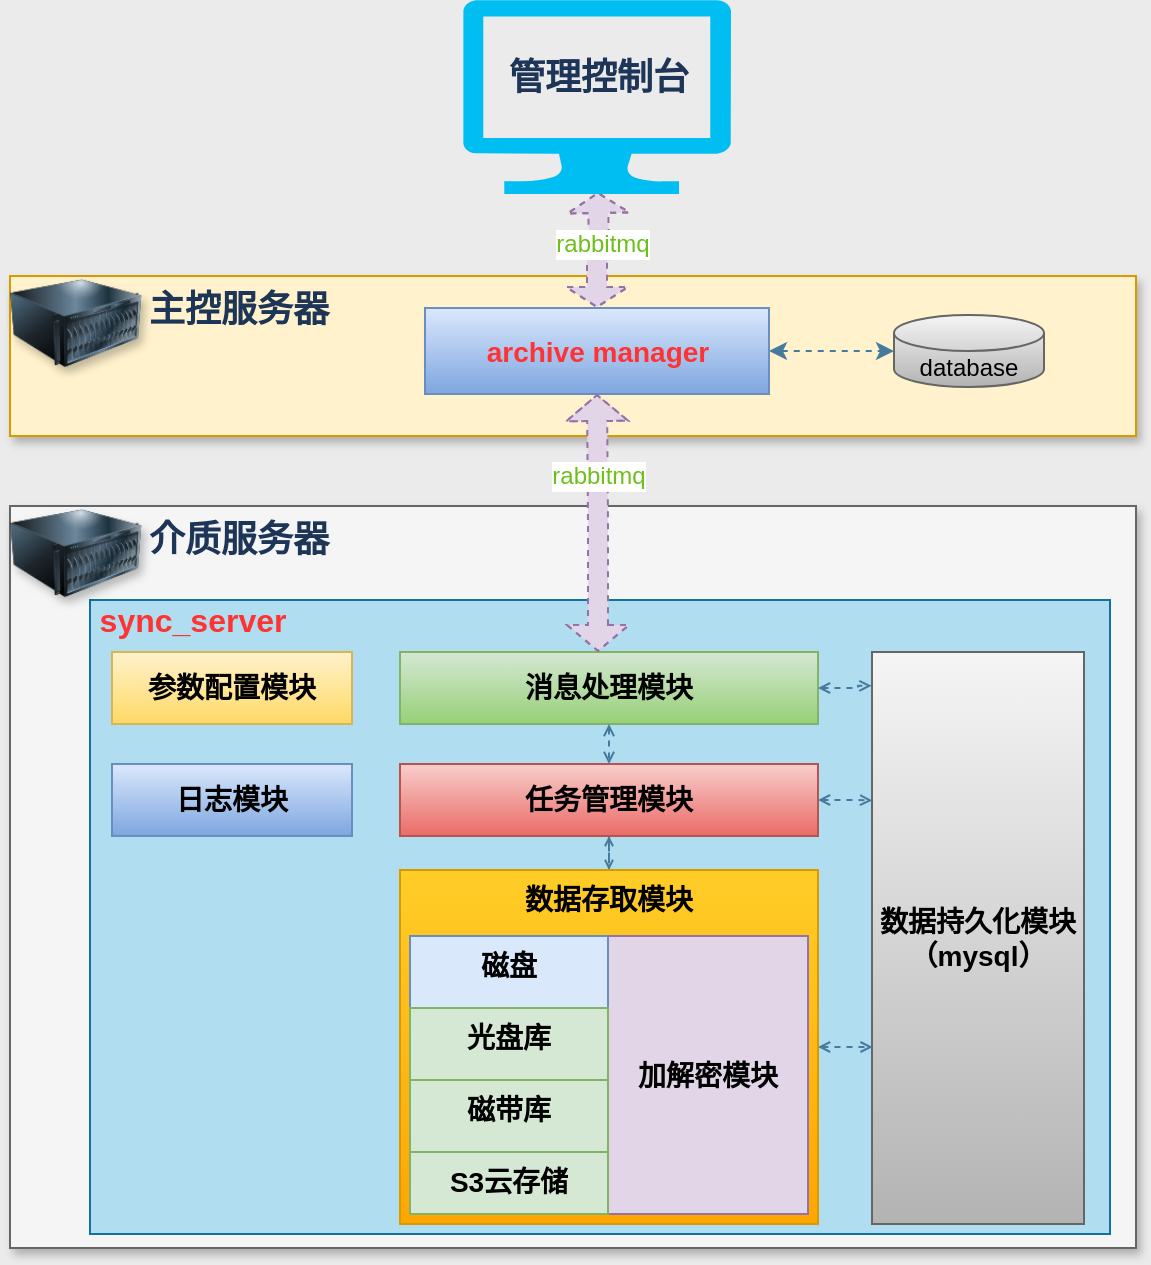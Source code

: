 <mxfile version="20.3.0" type="device" pages="2"><diagram id="XZG0oUBXwub9fMLHqK9c" name="系统架构图"><mxGraphModel dx="1422" dy="865" grid="0" gridSize="10" guides="1" tooltips="1" connect="1" arrows="1" fold="1" page="1" pageScale="1" pageWidth="3300" pageHeight="4681" background="#ebebeb" math="0" shadow="0"><root><mxCell id="0"/><mxCell id="1" parent="0"/><mxCell id="GiyOQ0Pq5mZYdTiP7Eeg-5" value="" style="rounded=0;whiteSpace=wrap;html=1;shadow=1;fillColor=#f5f5f5;strokeColor=#666666;fontColor=#333333;movable=0;resizable=0;rotatable=0;deletable=0;editable=0;connectable=0;" parent="1" vertex="1"><mxGeometry x="761" y="398" width="563" height="371" as="geometry"/></mxCell><mxCell id="PpiwjJxFSkiVM_GD1_Gg-5" value="" style="rounded=0;whiteSpace=wrap;html=1;strokeColor=#d79b00;fillColor=#FFF2CC;shadow=1;movable=0;resizable=0;rotatable=0;deletable=0;editable=0;connectable=0;" parent="1" vertex="1"><mxGeometry x="761" y="283" width="563" height="80" as="geometry"/></mxCell><mxCell id="PpiwjJxFSkiVM_GD1_Gg-6" value="主控服务器" style="text;html=1;align=center;verticalAlign=middle;resizable=0;points=[];autosize=1;strokeColor=none;fillColor=none;fontColor=#1D3557;fontSize=18;fontStyle=1;movable=0;rotatable=0;deletable=0;editable=0;connectable=0;" parent="1" vertex="1"><mxGeometry x="821" y="283" width="108" height="34" as="geometry"/></mxCell><mxCell id="PpiwjJxFSkiVM_GD1_Gg-10" style="edgeStyle=orthogonalEdgeStyle;rounded=0;orthogonalLoop=1;jettySize=auto;html=1;entryX=0.5;entryY=0;entryDx=0;entryDy=0;strokeColor=#9673a6;fontSize=18;fontColor=#1D3557;fillColor=#e1d5e7;shape=flexArrow;startArrow=block;endSize=3;startSize=3;dashed=1;movable=0;resizable=0;rotatable=0;deletable=0;editable=0;connectable=0;" parent="1" target="Jwg3FWwVHTI1yAYPpZbX-1" edge="1"><mxGeometry relative="1" as="geometry"><mxPoint x="1055" y="241" as="sourcePoint"/></mxGeometry></mxCell><mxCell id="GiyOQ0Pq5mZYdTiP7Eeg-4" value="rabbitmq" style="edgeLabel;html=1;align=center;verticalAlign=middle;resizable=0;points=[];fontSize=12;fontColor=#6DBF1A;movable=0;rotatable=0;deletable=0;editable=0;connectable=0;" parent="PpiwjJxFSkiVM_GD1_Gg-10" vertex="1" connectable="0"><mxGeometry x="-0.234" y="-2" relative="1" as="geometry"><mxPoint x="3" y="3" as="offset"/></mxGeometry></mxCell><mxCell id="PpiwjJxFSkiVM_GD1_Gg-9" value="" style="verticalLabelPosition=bottom;html=1;verticalAlign=top;align=center;strokeColor=none;fillColor=#00BEF2;shape=mxgraph.azure.computer;pointerEvents=1;fontSize=18;fontColor=#1D3557;movable=0;resizable=0;rotatable=0;deletable=0;editable=0;connectable=0;" parent="1" vertex="1"><mxGeometry x="987.5" y="145" width="134" height="97" as="geometry"/></mxCell><mxCell id="PpiwjJxFSkiVM_GD1_Gg-11" value="管理控制台" style="text;html=1;align=center;verticalAlign=middle;resizable=0;points=[];autosize=1;strokeColor=none;fillColor=none;fontSize=18;fontColor=#1D3557;fontStyle=1;movable=0;rotatable=0;deletable=0;editable=0;connectable=0;" parent="1" vertex="1"><mxGeometry x="1000.5" y="167" width="108" height="34" as="geometry"/></mxCell><mxCell id="GiyOQ0Pq5mZYdTiP7Eeg-1" style="edgeStyle=orthogonalEdgeStyle;rounded=0;orthogonalLoop=1;jettySize=auto;html=1;strokeColor=#457B9D;fontSize=16;fontColor=#FF3333;startArrow=classic;fillColor=#A8DADC;dashed=1;startFill=1;endArrow=classic;endFill=1;movable=0;resizable=0;rotatable=0;deletable=0;editable=0;connectable=0;" parent="1" source="Jwg3FWwVHTI1yAYPpZbX-1" target="7WXnq0HCZkKfK-O_4-eh-1" edge="1"><mxGeometry relative="1" as="geometry"/></mxCell><mxCell id="Jwg3FWwVHTI1yAYPpZbX-1" value="&lt;font color=&quot;#ff3333&quot; style=&quot;font-size: 14px;&quot;&gt;archive manager&lt;/font&gt;" style="rounded=0;whiteSpace=wrap;html=1;sketch=0;strokeColor=#6c8ebf;fillColor=#dae8fc;fontSize=14;gradientColor=#7ea6e0;fontStyle=1;movable=0;resizable=0;rotatable=0;deletable=0;editable=0;connectable=0;" parent="1" vertex="1"><mxGeometry x="968.5" y="299" width="172" height="43" as="geometry"/></mxCell><mxCell id="Jwg3FWwVHTI1yAYPpZbX-2" value="" style="rounded=0;whiteSpace=wrap;html=1;sketch=0;fontSize=16;fontStyle=1;movable=0;resizable=0;rotatable=0;deletable=0;editable=0;connectable=0;fillColor=#b1ddf0;strokeColor=#10739e;" parent="1" vertex="1"><mxGeometry x="801" y="445" width="510" height="317" as="geometry"/></mxCell><mxCell id="RezFMj6E5qlAKRBqtujT-2" value="" style="image;html=1;image=img/lib/clip_art/computers/Server_128x128.png;shadow=1;dashed=1;strokeColor=#FFD966;fontSize=16;fontColor=#FF3333;fillColor=#6DBF1A;movable=0;resizable=0;rotatable=0;deletable=0;editable=0;connectable=0;" parent="1" vertex="1"><mxGeometry x="761" y="271" width="66" height="71" as="geometry"/></mxCell><mxCell id="7WXnq0HCZkKfK-O_4-eh-1" value="&lt;font style=&quot;font-size: 12px;&quot;&gt;database&lt;/font&gt;" style="shape=cylinder3;whiteSpace=wrap;html=1;boundedLbl=1;backgroundOutline=1;size=9.0;fontSize=14;fillColor=#f5f5f5;strokeColor=#666666;movable=0;resizable=0;rotatable=0;deletable=0;editable=0;connectable=0;rounded=0;gradientColor=#b3b3b3;" parent="1" vertex="1"><mxGeometry x="1203" y="302.5" width="75" height="36" as="geometry"/></mxCell><mxCell id="GiyOQ0Pq5mZYdTiP7Eeg-6" value="介质服务器" style="text;html=1;align=center;verticalAlign=middle;resizable=0;points=[];autosize=1;strokeColor=none;fillColor=none;fontColor=#1D3557;fontSize=18;fontStyle=1;movable=0;rotatable=0;deletable=0;editable=0;connectable=0;" parent="1" vertex="1"><mxGeometry x="821" y="398" width="108" height="34" as="geometry"/></mxCell><mxCell id="GiyOQ0Pq5mZYdTiP7Eeg-9" value="" style="image;html=1;image=img/lib/clip_art/computers/Server_128x128.png;shadow=1;dashed=1;strokeColor=#FFD966;fontSize=16;fontColor=#FF3333;fillColor=#6DBF1A;movable=0;resizable=0;rotatable=0;deletable=0;editable=0;connectable=0;" parent="1" vertex="1"><mxGeometry x="761" y="386" width="66" height="71" as="geometry"/></mxCell><mxCell id="kVWG9BEWyJbnIj7Xv-ZF-1" value="&lt;font color=&quot;#ff3333&quot;&gt;sync_server&lt;/font&gt;" style="text;html=1;align=center;verticalAlign=middle;resizable=0;points=[];autosize=1;strokeColor=none;fillColor=none;fontColor=#1D3557;fontSize=16;fontStyle=1;movable=0;rotatable=0;deletable=0;editable=0;connectable=0;rounded=0;" parent="1" vertex="1"><mxGeometry x="796" y="439" width="111" height="31" as="geometry"/></mxCell><mxCell id="kVWG9BEWyJbnIj7Xv-ZF-25" value="" style="group;movable=0;resizable=0;rotatable=0;deletable=0;editable=0;connectable=0;" parent="1" vertex="1" connectable="0"><mxGeometry x="812" y="471" width="486" height="301" as="geometry"/></mxCell><mxCell id="kVWG9BEWyJbnIj7Xv-ZF-2" value="消息处理模块" style="rounded=0;whiteSpace=wrap;html=1;sketch=0;strokeColor=#82b366;fillColor=#d5e8d4;fontSize=14;fontStyle=1;movable=0;resizable=0;rotatable=0;deletable=0;editable=0;connectable=0;gradientColor=#97d077;" parent="kVWG9BEWyJbnIj7Xv-ZF-25" vertex="1"><mxGeometry x="144" width="209" height="36" as="geometry"/></mxCell><mxCell id="sO6pggv6JeHuFHT1Cf5a-1" style="edgeStyle=orthogonalEdgeStyle;rounded=0;orthogonalLoop=1;jettySize=auto;html=1;dashed=1;strokeColor=#457B9D;strokeWidth=1;fontSize=14;fontColor=#FF3333;startArrow=open;startFill=0;endArrow=open;endFill=0;startSize=3;endSize=3;fillColor=#A8DADC;movable=0;resizable=0;rotatable=0;deletable=0;editable=0;connectable=0;" parent="kVWG9BEWyJbnIj7Xv-ZF-25" source="kVWG9BEWyJbnIj7Xv-ZF-3" target="kVWG9BEWyJbnIj7Xv-ZF-4" edge="1"><mxGeometry relative="1" as="geometry"/></mxCell><mxCell id="kVWG9BEWyJbnIj7Xv-ZF-3" value="任务管理模块" style="rounded=0;whiteSpace=wrap;html=1;sketch=0;strokeColor=#b85450;fillColor=#f8cecc;fontSize=14;fontStyle=1;movable=0;resizable=0;rotatable=0;deletable=0;editable=0;connectable=0;gradientColor=#ea6b66;" parent="kVWG9BEWyJbnIj7Xv-ZF-25" vertex="1"><mxGeometry x="144" y="56" width="209" height="36" as="geometry"/></mxCell><mxCell id="kVWG9BEWyJbnIj7Xv-ZF-14" style="edgeStyle=orthogonalEdgeStyle;rounded=0;orthogonalLoop=1;jettySize=auto;html=1;exitX=0.5;exitY=1;exitDx=0;exitDy=0;entryX=0.5;entryY=0;entryDx=0;entryDy=0;strokeColor=#457B9D;fontSize=16;fontColor=#FF3333;startArrow=open;startFill=0;endArrow=open;endFill=0;fillColor=#A8DADC;dashed=1;endSize=4;startSize=4;movable=0;resizable=0;rotatable=0;deletable=0;editable=0;connectable=0;" parent="kVWG9BEWyJbnIj7Xv-ZF-25" source="kVWG9BEWyJbnIj7Xv-ZF-2" target="kVWG9BEWyJbnIj7Xv-ZF-3" edge="1"><mxGeometry relative="1" as="geometry"/></mxCell><mxCell id="kVWG9BEWyJbnIj7Xv-ZF-12" value="数据持久化模块（mysql）" style="rounded=0;whiteSpace=wrap;html=1;sketch=0;strokeColor=#666666;fillColor=#f5f5f5;fontSize=14;fontStyle=1;movable=0;resizable=0;rotatable=0;deletable=0;editable=0;connectable=0;gradientColor=#b3b3b3;" parent="kVWG9BEWyJbnIj7Xv-ZF-25" vertex="1"><mxGeometry x="380" width="106" height="286" as="geometry"/></mxCell><mxCell id="kVWG9BEWyJbnIj7Xv-ZF-21" style="edgeStyle=orthogonalEdgeStyle;rounded=0;orthogonalLoop=1;jettySize=auto;html=1;entryX=-0.002;entryY=0.059;entryDx=0;entryDy=0;entryPerimeter=0;dashed=1;strokeColor=#457B9D;fontSize=16;fontColor=#FF3333;startArrow=open;startFill=0;endArrow=open;endFill=0;fillColor=#A8DADC;endSize=4;startSize=4;movable=0;resizable=0;rotatable=0;deletable=0;editable=0;connectable=0;" parent="kVWG9BEWyJbnIj7Xv-ZF-25" source="kVWG9BEWyJbnIj7Xv-ZF-2" target="kVWG9BEWyJbnIj7Xv-ZF-12" edge="1"><mxGeometry relative="1" as="geometry"/></mxCell><mxCell id="kVWG9BEWyJbnIj7Xv-ZF-19" style="edgeStyle=orthogonalEdgeStyle;rounded=0;orthogonalLoop=1;jettySize=auto;html=1;entryX=0.001;entryY=0.26;entryDx=0;entryDy=0;entryPerimeter=0;dashed=1;strokeColor=#457B9D;fontSize=14;fontColor=#FF3333;startArrow=open;startFill=0;endArrow=open;endFill=0;fillColor=#A8DADC;startSize=4;endSize=4;movable=0;resizable=0;rotatable=0;deletable=0;editable=0;connectable=0;" parent="kVWG9BEWyJbnIj7Xv-ZF-25" source="kVWG9BEWyJbnIj7Xv-ZF-3" edge="1"><mxGeometry relative="1" as="geometry"><mxPoint x="380.106" y="74.26" as="targetPoint"/></mxGeometry></mxCell><mxCell id="kVWG9BEWyJbnIj7Xv-ZF-10" value="日志模块" style="rounded=0;whiteSpace=wrap;html=1;sketch=0;strokeColor=#6c8ebf;fillColor=#dae8fc;fontSize=14;fontStyle=1;movable=0;resizable=0;rotatable=0;deletable=0;editable=0;connectable=0;gradientColor=#7ea6e0;" parent="kVWG9BEWyJbnIj7Xv-ZF-25" vertex="1"><mxGeometry y="56" width="120" height="36" as="geometry"/></mxCell><mxCell id="kVWG9BEWyJbnIj7Xv-ZF-11" value="参数配置模块" style="rounded=0;whiteSpace=wrap;html=1;sketch=0;strokeColor=#d6b656;fillColor=#fff2cc;fontSize=14;fontStyle=1;movable=0;resizable=0;rotatable=0;deletable=0;editable=0;connectable=0;gradientColor=#ffd966;" parent="kVWG9BEWyJbnIj7Xv-ZF-25" vertex="1"><mxGeometry width="120" height="36" as="geometry"/></mxCell><mxCell id="kVWG9BEWyJbnIj7Xv-ZF-24" style="edgeStyle=orthogonalEdgeStyle;rounded=0;orthogonalLoop=1;jettySize=auto;html=1;entryX=0.003;entryY=0.706;entryDx=0;entryDy=0;entryPerimeter=0;dashed=1;strokeColor=#457B9D;fontSize=14;fontColor=#FF3333;startArrow=open;startFill=0;endArrow=open;endFill=0;startSize=4;endSize=4;fillColor=#A8DADC;movable=0;resizable=0;rotatable=0;deletable=0;editable=0;connectable=0;" parent="kVWG9BEWyJbnIj7Xv-ZF-25" source="kVWG9BEWyJbnIj7Xv-ZF-4" edge="1"><mxGeometry relative="1" as="geometry"><mxPoint x="380.318" y="197.506" as="targetPoint"/></mxGeometry></mxCell><mxCell id="kVWG9BEWyJbnIj7Xv-ZF-4" value="数据存取模块" style="rounded=0;whiteSpace=wrap;html=1;sketch=0;strokeColor=#d79b00;fillColor=#ffcd28;fontSize=14;fontStyle=1;movable=0;resizable=0;rotatable=0;deletable=0;editable=0;connectable=0;verticalAlign=top;gradientColor=#ffa500;" parent="kVWG9BEWyJbnIj7Xv-ZF-25" vertex="1"><mxGeometry x="144" y="109" width="209" height="177" as="geometry"/></mxCell><mxCell id="kVWG9BEWyJbnIj7Xv-ZF-9" value="加解密模块" style="rounded=0;whiteSpace=wrap;html=1;sketch=0;strokeColor=#9673a6;fillColor=#e1d5e7;fontSize=14;fontStyle=1;movable=0;resizable=0;rotatable=0;deletable=0;editable=0;connectable=0;verticalAlign=middle;" parent="kVWG9BEWyJbnIj7Xv-ZF-25" vertex="1"><mxGeometry x="248" y="142" width="100" height="139" as="geometry"/></mxCell><mxCell id="kVWG9BEWyJbnIj7Xv-ZF-5" value="磁盘" style="rounded=0;whiteSpace=wrap;html=1;sketch=0;strokeColor=#6c8ebf;fillColor=#dae8fc;fontSize=14;fontStyle=1;movable=0;resizable=0;rotatable=0;deletable=0;editable=0;connectable=0;verticalAlign=top;" parent="kVWG9BEWyJbnIj7Xv-ZF-25" vertex="1"><mxGeometry x="149" y="142" width="99" height="36" as="geometry"/></mxCell><mxCell id="kVWG9BEWyJbnIj7Xv-ZF-6" value="光盘库" style="rounded=0;whiteSpace=wrap;html=1;sketch=0;strokeColor=#82b366;fillColor=#d5e8d4;fontSize=14;fontStyle=1;movable=0;resizable=0;rotatable=0;deletable=0;editable=0;connectable=0;verticalAlign=top;" parent="kVWG9BEWyJbnIj7Xv-ZF-25" vertex="1"><mxGeometry x="149" y="178" width="99" height="36" as="geometry"/></mxCell><mxCell id="kVWG9BEWyJbnIj7Xv-ZF-7" value="磁带库" style="rounded=0;whiteSpace=wrap;html=1;sketch=0;strokeColor=#82b366;fillColor=#d5e8d4;fontSize=14;fontStyle=1;movable=0;resizable=0;rotatable=0;deletable=0;editable=0;connectable=0;verticalAlign=top;" parent="kVWG9BEWyJbnIj7Xv-ZF-25" vertex="1"><mxGeometry x="149" y="214" width="99" height="36" as="geometry"/></mxCell><mxCell id="kVWG9BEWyJbnIj7Xv-ZF-8" value="S3云存储" style="rounded=0;whiteSpace=wrap;html=1;sketch=0;strokeColor=#82b366;fillColor=#d5e8d4;fontSize=14;fontStyle=1;movable=0;resizable=0;rotatable=0;deletable=0;editable=0;connectable=0;verticalAlign=top;" parent="kVWG9BEWyJbnIj7Xv-ZF-25" vertex="1"><mxGeometry x="149" y="250" width="99" height="31" as="geometry"/></mxCell><mxCell id="myZPMIOXR_XN_L0rLiTm-1" style="edgeStyle=orthogonalEdgeStyle;rounded=0;orthogonalLoop=1;jettySize=auto;html=1;entryX=0.5;entryY=1;entryDx=0;entryDy=0;strokeColor=#9673a6;fontSize=18;fontColor=#1D3557;startArrow=block;startFill=1;endArrow=classic;endFill=1;fillColor=#e1d5e7;shape=flexArrow;endSize=4;startSize=4;dashed=1;strokeWidth=1;movable=0;resizable=0;rotatable=0;deletable=0;editable=0;connectable=0;" parent="1" source="kVWG9BEWyJbnIj7Xv-ZF-2" target="Jwg3FWwVHTI1yAYPpZbX-1" edge="1"><mxGeometry relative="1" as="geometry"><mxPoint x="1085" y="408" as="sourcePoint"/><Array as="points"><mxPoint x="1055" y="406"/><mxPoint x="1055" y="406"/></Array></mxGeometry></mxCell><mxCell id="myZPMIOXR_XN_L0rLiTm-2" value="rabbitmq" style="edgeLabel;html=1;align=center;verticalAlign=middle;resizable=0;points=[];fontSize=12;fontColor=#6DBF1A;movable=0;rotatable=0;deletable=0;editable=0;connectable=0;" parent="myZPMIOXR_XN_L0rLiTm-1" vertex="1" connectable="0"><mxGeometry x="-0.034" y="1" relative="1" as="geometry"><mxPoint x="1" y="-26" as="offset"/></mxGeometry></mxCell></root></mxGraphModel></diagram><diagram id="wj_YyMokmKxvJbtOUWDp" name="线程关系图"><mxGraphModel dx="1422" dy="865" grid="0" gridSize="10" guides="1" tooltips="1" connect="1" arrows="1" fold="1" page="0" pageScale="1" pageWidth="3300" pageHeight="4681" background="#EBEBEB" math="0" shadow="0"><root><mxCell id="0"/><mxCell id="1" parent="0"/><mxCell id="uGPCzYmG1Z2o3W25wH0m-1" value="" style="rounded=0;whiteSpace=wrap;html=1;sketch=0;fillColor=#bac8d3;strokeColor=#23445d;movable=0;resizable=0;rotatable=0;deletable=0;editable=0;connectable=0;" parent="1" vertex="1"><mxGeometry x="358" y="385" width="665" height="445" as="geometry"/></mxCell><mxCell id="mb7un1Enfk5VMBfvmOOE-1" value="" style="rounded=0;whiteSpace=wrap;html=1;sketch=0;strokeColor=#d6b656;fillColor=#fff2cc;dashed=1;strokeWidth=1;movable=0;resizable=0;rotatable=0;deletable=0;editable=0;connectable=0;" parent="1" vertex="1"><mxGeometry x="374" y="397" width="285" height="181" as="geometry"/></mxCell><mxCell id="uGPCzYmG1Z2o3W25wH0m-2" value="" style="rounded=0;whiteSpace=wrap;html=1;sketch=0;strokeColor=#10739e;fillColor=#b1ddf0;dashed=1;strokeWidth=1;movable=0;resizable=0;rotatable=0;deletable=0;editable=0;connectable=0;" parent="1" vertex="1"><mxGeometry x="371" y="648" width="642" height="174" as="geometry"/></mxCell><mxCell id="uGPCzYmG1Z2o3W25wH0m-3" value="sync_server" style="text;html=1;align=center;verticalAlign=middle;resizable=0;points=[];autosize=1;strokeColor=none;fillColor=none;fontColor=#1D3557;fontSize=16;fontStyle=1;movable=0;rotatable=0;deletable=0;editable=0;connectable=0;rounded=0;" parent="1" vertex="1"><mxGeometry x="349" y="362" width="103" height="23" as="geometry"/></mxCell><mxCell id="M_xk3JRij2q0CiTqtG_u-7" style="edgeStyle=orthogonalEdgeStyle;rounded=0;orthogonalLoop=1;jettySize=auto;html=1;dashed=1;strokeWidth=1;startArrow=none;startFill=0;endArrow=open;endFill=0;movable=0;resizable=0;rotatable=0;deletable=0;editable=0;connectable=0;" parent="1" source="uGPCzYmG1Z2o3W25wH0m-5" target="n2o3EUlEGPOPvb2jAwSx-1" edge="1"><mxGeometry relative="1" as="geometry"/></mxCell><mxCell id="PuYe64SnNtASJbuBfq1v-4" style="edgeStyle=orthogonalEdgeStyle;rounded=0;orthogonalLoop=1;jettySize=auto;html=1;dashed=1;strokeColor=#457B9D;strokeWidth=2;fontSize=14;fontColor=#EA6B66;startArrow=open;startFill=0;endArrow=open;endFill=0;startSize=3;endSize=3;fillColor=#A8DADC;movable=0;resizable=0;rotatable=0;deletable=0;editable=0;connectable=0;entryX=0.307;entryY=1.01;entryDx=0;entryDy=0;entryPerimeter=0;" parent="1" source="uGPCzYmG1Z2o3W25wH0m-5" edge="1"><mxGeometry relative="1" as="geometry"><Array as="points"/><mxPoint x="523.13" y="331.38" as="targetPoint"/></mxGeometry></mxCell><mxCell id="uGPCzYmG1Z2o3W25wH0m-5" value="ThreadMsgLoopImpl()" style="rounded=0;whiteSpace=wrap;html=1;sketch=0;strokeColor=#6c8ebf;fillColor=#dae8fc;fontSize=14;movable=0;resizable=0;rotatable=0;deletable=0;editable=0;connectable=0;" parent="1" vertex="1"><mxGeometry x="428" y="422" width="190" height="23" as="geometry"/></mxCell><mxCell id="BfbvRx98N7MROeEqCiau-2" style="edgeStyle=orthogonalEdgeStyle;rounded=0;orthogonalLoop=1;jettySize=auto;html=1;entryX=0.5;entryY=1;entryDx=0;entryDy=0;dashed=1;strokeColor=#457B9D;strokeWidth=2;fontSize=14;fontColor=#FF3333;startArrow=open;startFill=0;endArrow=open;endFill=0;startSize=3;endSize=3;fillColor=#A8DADC;movable=0;resizable=0;rotatable=0;deletable=0;editable=0;connectable=0;" parent="1" source="uGPCzYmG1Z2o3W25wH0m-6" target="5lAIvodSurm5DqTgbMub-1" edge="1"><mxGeometry relative="1" as="geometry"/></mxCell><mxCell id="uGPCzYmG1Z2o3W25wH0m-6" value="archive manager" style="rounded=0;whiteSpace=wrap;html=1;sketch=0;strokeColor=#b85450;fillColor=#f8cecc;fontSize=16;gradientColor=#ea6b66;fontStyle=1;movable=0;resizable=0;rotatable=0;deletable=0;editable=0;connectable=0;" parent="1" vertex="1"><mxGeometry x="358" y="293" width="665" height="38" as="geometry"/></mxCell><mxCell id="UBnuUeXvKmm7DhXNnfsl-5" style="edgeStyle=orthogonalEdgeStyle;rounded=0;orthogonalLoop=1;jettySize=auto;html=1;entryX=0.5;entryY=1;entryDx=0;entryDy=0;entryPerimeter=0;dashed=1;startArrow=open;startFill=0;endArrow=open;endFill=0;exitX=0.5;exitY=0;exitDx=0;exitDy=0;movable=0;resizable=0;rotatable=0;deletable=0;editable=0;connectable=0;" parent="1" source="5Qk-Auljwv1-UWeEC5bi-4" target="tjvNfJztdiyuKXtnfeTn-3" edge="1"><mxGeometry relative="1" as="geometry"><mxPoint x="512" y="681" as="sourcePoint"/></mxGeometry></mxCell><mxCell id="UBnuUeXvKmm7DhXNnfsl-42" style="edgeStyle=orthogonalEdgeStyle;rounded=0;orthogonalLoop=1;jettySize=auto;html=1;entryX=0;entryY=0.5;entryDx=0;entryDy=0;fontColor=#000000;startArrow=none;startFill=0;endArrow=open;endFill=0;movable=0;resizable=0;rotatable=0;deletable=0;editable=0;connectable=0;" parent="1" target="UBnuUeXvKmm7DhXNnfsl-6" edge="1"><mxGeometry relative="1" as="geometry"><mxPoint x="635" y="693" as="sourcePoint"/><Array as="points"><mxPoint x="635" y="805"/><mxPoint x="659" y="805"/></Array></mxGeometry></mxCell><mxCell id="UBnuUeXvKmm7DhXNnfsl-43" style="edgeStyle=orthogonalEdgeStyle;rounded=0;orthogonalLoop=1;jettySize=auto;html=1;entryX=0.042;entryY=0.603;entryDx=0;entryDy=0;entryPerimeter=0;fontColor=#000000;startArrow=none;startFill=0;endArrow=open;endFill=0;movable=0;resizable=0;rotatable=0;deletable=0;editable=0;connectable=0;" parent="1" source="5Qk-Auljwv1-UWeEC5bi-4" target="UBnuUeXvKmm7DhXNnfsl-8" edge="1"><mxGeometry relative="1" as="geometry"/></mxCell><mxCell id="5Qk-Auljwv1-UWeEC5bi-4" value="ThreadCheckSyncImpl()" style="rounded=0;whiteSpace=wrap;html=1;sketch=0;strokeColor=#82b366;fillColor=#d5e8d4;fontSize=14;movable=0;resizable=0;rotatable=0;deletable=0;editable=0;connectable=0;" parent="1" vertex="1"><mxGeometry x="428" y="681" width="190" height="23" as="geometry"/></mxCell><mxCell id="UBnuUeXvKmm7DhXNnfsl-6" value="ThreadTapeScanTaskWorker()" style="rounded=0;whiteSpace=wrap;html=1;sketch=0;strokeColor=#9673a6;fillColor=#e1d5e7;fontSize=14;movable=0;resizable=0;rotatable=0;deletable=0;editable=0;connectable=0;" parent="1" vertex="1"><mxGeometry x="659" y="793" width="190" height="23" as="geometry"/></mxCell><mxCell id="UBnuUeXvKmm7DhXNnfsl-2" style="edgeStyle=orthogonalEdgeStyle;rounded=0;orthogonalLoop=1;jettySize=auto;html=1;entryX=0.5;entryY=1;entryDx=0;entryDy=0;dashed=1;startArrow=open;startFill=0;endArrow=open;endFill=0;movable=0;resizable=0;rotatable=0;deletable=0;editable=0;connectable=0;" parent="1" source="tjvNfJztdiyuKXtnfeTn-3" target="mb7un1Enfk5VMBfvmOOE-3" edge="1"><mxGeometry relative="1" as="geometry"><mxPoint x="512" y="556" as="targetPoint"/></mxGeometry></mxCell><mxCell id="tjvNfJztdiyuKXtnfeTn-3" value="&lt;font style=&quot;font-size: 12px;&quot;&gt;database&lt;/font&gt;" style="shape=cylinder3;whiteSpace=wrap;html=1;boundedLbl=1;backgroundOutline=1;size=9.0;fontSize=14;fillColor=#f5f5f5;strokeColor=#666666;fontColor=#333333;movable=0;resizable=0;rotatable=0;deletable=0;editable=0;connectable=0;rounded=0;" parent="1" vertex="1"><mxGeometry x="485.5" y="596" width="75" height="36" as="geometry"/></mxCell><mxCell id="tjvNfJztdiyuKXtnfeTn-4" value="CStgSyncManager" style="text;html=1;align=center;verticalAlign=middle;resizable=0;points=[];autosize=1;strokeColor=none;fillColor=none;fontColor=#1D3557;fontSize=14;fontStyle=1;movable=0;rotatable=0;deletable=0;editable=0;connectable=0;rounded=0;" parent="1" vertex="1"><mxGeometry x="361.5" y="642" width="142" height="29" as="geometry"/></mxCell><mxCell id="5lAIvodSurm5DqTgbMub-1" value="web" style="rounded=0;whiteSpace=wrap;html=1;sketch=0;strokeColor=#6c8ebf;fillColor=#dae8fc;fontSize=16;gradientColor=#7ea6e0;fontStyle=1;movable=0;resizable=0;rotatable=0;deletable=0;editable=0;connectable=0;" parent="1" vertex="1"><mxGeometry x="358" y="206" width="665" height="41" as="geometry"/></mxCell><mxCell id="mb7un1Enfk5VMBfvmOOE-2" value="CStgSyncMessage" style="text;html=1;align=center;verticalAlign=middle;resizable=0;points=[];autosize=1;strokeColor=none;fillColor=none;fontColor=#1D3557;fontSize=14;fontStyle=1;movable=0;rotatable=0;deletable=0;editable=0;connectable=0;rounded=0;" parent="1" vertex="1"><mxGeometry x="367" y="393" width="143" height="29" as="geometry"/></mxCell><mxCell id="M_xk3JRij2q0CiTqtG_u-12" style="edgeStyle=orthogonalEdgeStyle;rounded=0;orthogonalLoop=1;jettySize=auto;html=1;entryX=0.314;entryY=0;entryDx=0;entryDy=0;entryPerimeter=0;dashed=1;strokeWidth=1;startArrow=open;startFill=0;endArrow=open;endFill=0;movable=0;resizable=0;rotatable=0;deletable=0;editable=0;connectable=0;" parent="1" edge="1"><mxGeometry relative="1" as="geometry"><Array as="points"><mxPoint x="604" y="619"/><mxPoint x="604" y="619"/></Array><mxPoint x="604" y="556" as="sourcePoint"/><mxPoint x="603.882" y="648" as="targetPoint"/></mxGeometry></mxCell><mxCell id="mb7un1Enfk5VMBfvmOOE-3" value="ThreadMsgWorkImpl()" style="rounded=0;whiteSpace=wrap;html=1;sketch=0;strokeColor=#56517e;fillColor=#d0cee2;fontSize=14;movable=0;resizable=0;rotatable=0;deletable=0;editable=0;connectable=0;" parent="1" vertex="1"><mxGeometry x="428" y="533" width="190" height="23" as="geometry"/></mxCell><mxCell id="M_xk3JRij2q0CiTqtG_u-9" style="edgeStyle=orthogonalEdgeStyle;rounded=0;orthogonalLoop=1;jettySize=auto;html=1;entryX=0.5;entryY=0;entryDx=0;entryDy=0;dashed=1;strokeWidth=1;startArrow=none;startFill=0;endArrow=open;endFill=0;movable=0;resizable=0;rotatable=0;deletable=0;editable=0;connectable=0;" parent="1" source="n2o3EUlEGPOPvb2jAwSx-1" target="mb7un1Enfk5VMBfvmOOE-3" edge="1"><mxGeometry relative="1" as="geometry"/></mxCell><mxCell id="n2o3EUlEGPOPvb2jAwSx-1" value="" style="aspect=fixed;html=1;points=[];align=center;image;fontSize=12;image=img/lib/azure2/general/Cache.svg;movable=0;resizable=0;rotatable=0;deletable=0;editable=0;connectable=0;rounded=0;" parent="1" vertex="1"><mxGeometry x="503.5" y="468" width="39" height="39" as="geometry"/></mxCell><mxCell id="PuYe64SnNtASJbuBfq1v-2" value="rabbitmq" style="text;html=1;align=center;verticalAlign=middle;resizable=0;points=[];autosize=1;strokeColor=none;fillColor=none;fontSize=14;fontColor=#EA6B66;movable=0;rotatable=0;deletable=0;editable=0;connectable=0;" parent="1" vertex="1"><mxGeometry x="684" y="254" width="72" height="29" as="geometry"/></mxCell><mxCell id="PuYe64SnNtASJbuBfq1v-5" value="rabbitmq" style="text;html=1;align=center;verticalAlign=middle;resizable=0;points=[];autosize=1;strokeColor=none;fillColor=none;fontSize=14;fontColor=#EA6B66;movable=0;rotatable=0;deletable=0;editable=0;connectable=0;" parent="1" vertex="1"><mxGeometry x="517" y="348" width="72" height="29" as="geometry"/></mxCell><mxCell id="UBnuUeXvKmm7DhXNnfsl-7" value="" style="rounded=0;whiteSpace=wrap;html=1;sketch=0;strokeColor=#b85450;fillColor=#f8cecc;strokeWidth=1;movable=0;resizable=0;rotatable=0;deletable=0;editable=0;connectable=0;" parent="1" vertex="1"><mxGeometry x="659" y="681" width="344" height="96" as="geometry"/></mxCell><mxCell id="UBnuUeXvKmm7DhXNnfsl-8" value="ThreadSyncTaskWorker" style="text;html=1;align=center;verticalAlign=middle;resizable=0;points=[];autosize=1;strokeColor=none;fillColor=none;fontColor=#1D3557;fontSize=14;fontStyle=1;movable=0;rotatable=0;deletable=0;editable=0;connectable=0;rounded=0;" parent="1" vertex="1"><mxGeometry x="652" y="675" width="177" height="29" as="geometry"/></mxCell><mxCell id="tjvNfJztdiyuKXtnfeTn-14" value="DO_D2D2T()" style="rounded=0;whiteSpace=wrap;html=1;sketch=0;strokeColor=#C73500;fillColor=#fa6800;fontSize=14;movable=0;resizable=0;rotatable=0;deletable=0;editable=0;connectable=0;fontColor=#000000;" parent="1" vertex="1"><mxGeometry x="666" y="709" width="101" height="23" as="geometry"/></mxCell><mxCell id="UBnuUeXvKmm7DhXNnfsl-11" value="DO_D2D2S3()" style="rounded=0;whiteSpace=wrap;html=1;sketch=0;strokeColor=#314354;fillColor=#647687;fontSize=14;movable=0;resizable=0;rotatable=0;deletable=0;editable=0;connectable=0;fontColor=#ffffff;" parent="1" vertex="1"><mxGeometry x="780" y="709" width="101" height="23" as="geometry"/></mxCell><mxCell id="UBnuUeXvKmm7DhXNnfsl-10" value="DO_T2D2D()" style="rounded=0;whiteSpace=wrap;html=1;sketch=0;strokeColor=#C73500;fillColor=#fa6800;fontSize=14;movable=0;resizable=0;rotatable=0;deletable=0;editable=0;connectable=0;fontColor=#000000;" parent="1" vertex="1"><mxGeometry x="666" y="743" width="101" height="23" as="geometry"/></mxCell><mxCell id="UBnuUeXvKmm7DhXNnfsl-12" value="DO_S32D2D()" style="rounded=0;whiteSpace=wrap;html=1;sketch=0;strokeColor=#314354;fillColor=#647687;fontSize=14;movable=0;resizable=0;rotatable=0;deletable=0;editable=0;connectable=0;fontColor=#ffffff;" parent="1" vertex="1"><mxGeometry x="780" y="743" width="101" height="23" as="geometry"/></mxCell><mxCell id="UBnuUeXvKmm7DhXNnfsl-13" value="DO_D2D2NAS()" style="rounded=0;whiteSpace=wrap;html=1;sketch=0;strokeColor=#3A5431;fillColor=#6d8764;fontSize=14;movable=0;resizable=0;rotatable=0;deletable=0;editable=0;connectable=0;fontColor=#ffffff;" parent="1" vertex="1"><mxGeometry x="894" y="709" width="101" height="23" as="geometry"/></mxCell><mxCell id="UBnuUeXvKmm7DhXNnfsl-14" value="DO_NAS2D2D()" style="rounded=0;whiteSpace=wrap;html=1;sketch=0;strokeColor=#3A5431;fillColor=#6d8764;fontSize=14;movable=0;resizable=0;rotatable=0;deletable=0;editable=0;connectable=0;fontColor=#ffffff;" parent="1" vertex="1"><mxGeometry x="894" y="743" width="101" height="23" as="geometry"/></mxCell></root></mxGraphModel></diagram></mxfile>